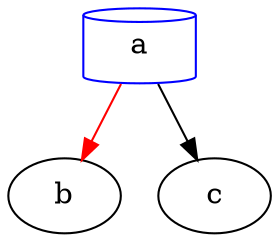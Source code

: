 digraph G {
	graph [dpi=100];
    a [color=blue, shape=cylinder]
    a -> b[color=red];
    a -> c;
}
